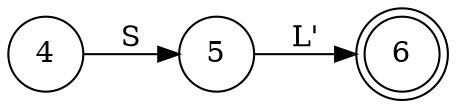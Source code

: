 

digraph L {
    rankdir=LR;
    // L -> S L'
    4 [shape=circle, label="4"];
    5 [shape=circle, label="5"];
    6 [shape=doublecircle, label="6"];

    4 -> 5 [label="S"];
    5 -> 6 [label="L'"];
}